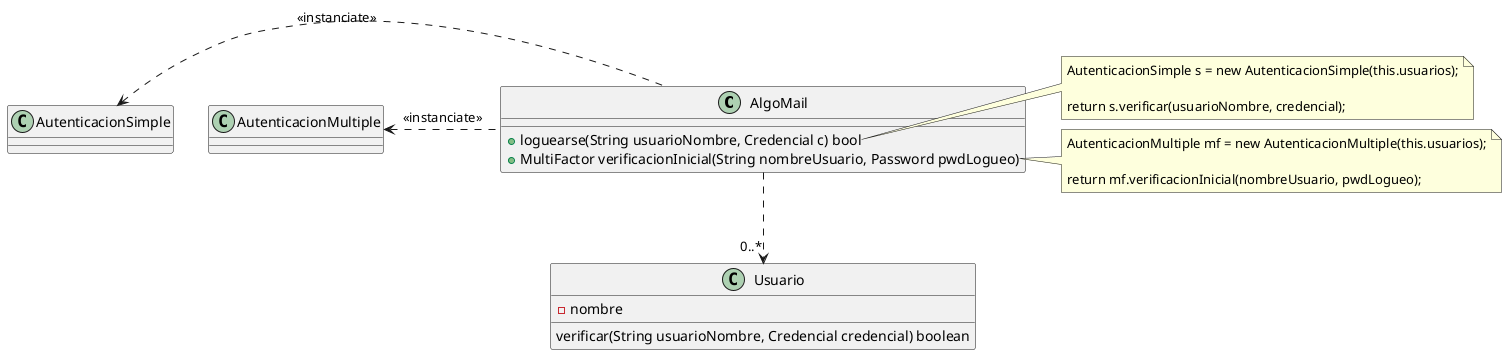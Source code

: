 @startuml

class AlgoMail {

    + loguearse(String usuarioNombre, Credencial c) bool
    + MultiFactor verificacionInicial(String nombreUsuario, Password pwdLogueo)
}

class Usuario {
    - nombre

    verificar(String usuarioNombre, Credencial credencial) boolean

}

note right of AlgoMail::loguearse
    AutenticacionSimple s = new AutenticacionSimple(this.usuarios);

    return s.verificar(usuarioNombre, credencial);
end note

note right of AlgoMail::verificacionInicial
    AutenticacionMultiple mf = new AutenticacionMultiple(this.usuarios);

    return mf.verificacionInicial(nombreUsuario, pwdLogueo);
end note

AlgoMail ..> "0..*" Usuario
AlgoMail  .left.> AutenticacionMultiple : <<instanciate>>
AlgoMail  .left.> AutenticacionSimple : <<instanciate>>

'AlgoMail .left.> "0..*" Usuario
'AlgoMail : verificacionInicial(nombreUsuario String, c Password) : MultiFactor
'
'class MultiFactor {
'    + verificacionInicial(nombreUsuario String, c Password) : MultiFactor
'    + paso02(c CodigoSeguridad) : boolean
'}
'MultiFactorFallido : paso02(c CodigoSeguridad) : boolean
'
'AlgoMail ..> MultiFactor : <<instanciate>>
'
'MultiFactor ..> MultiFactor : <<instanciate>>
'MultiFactor ..> MultiFactorFallido : <<instanciate>>


'class AlgoMailSmalltalk {
'
'    + loguearseConPassword(usuarioNombre, password) bool
'    + loguearseConQr(usuarioNombre, qr) bool
'}

@enduml